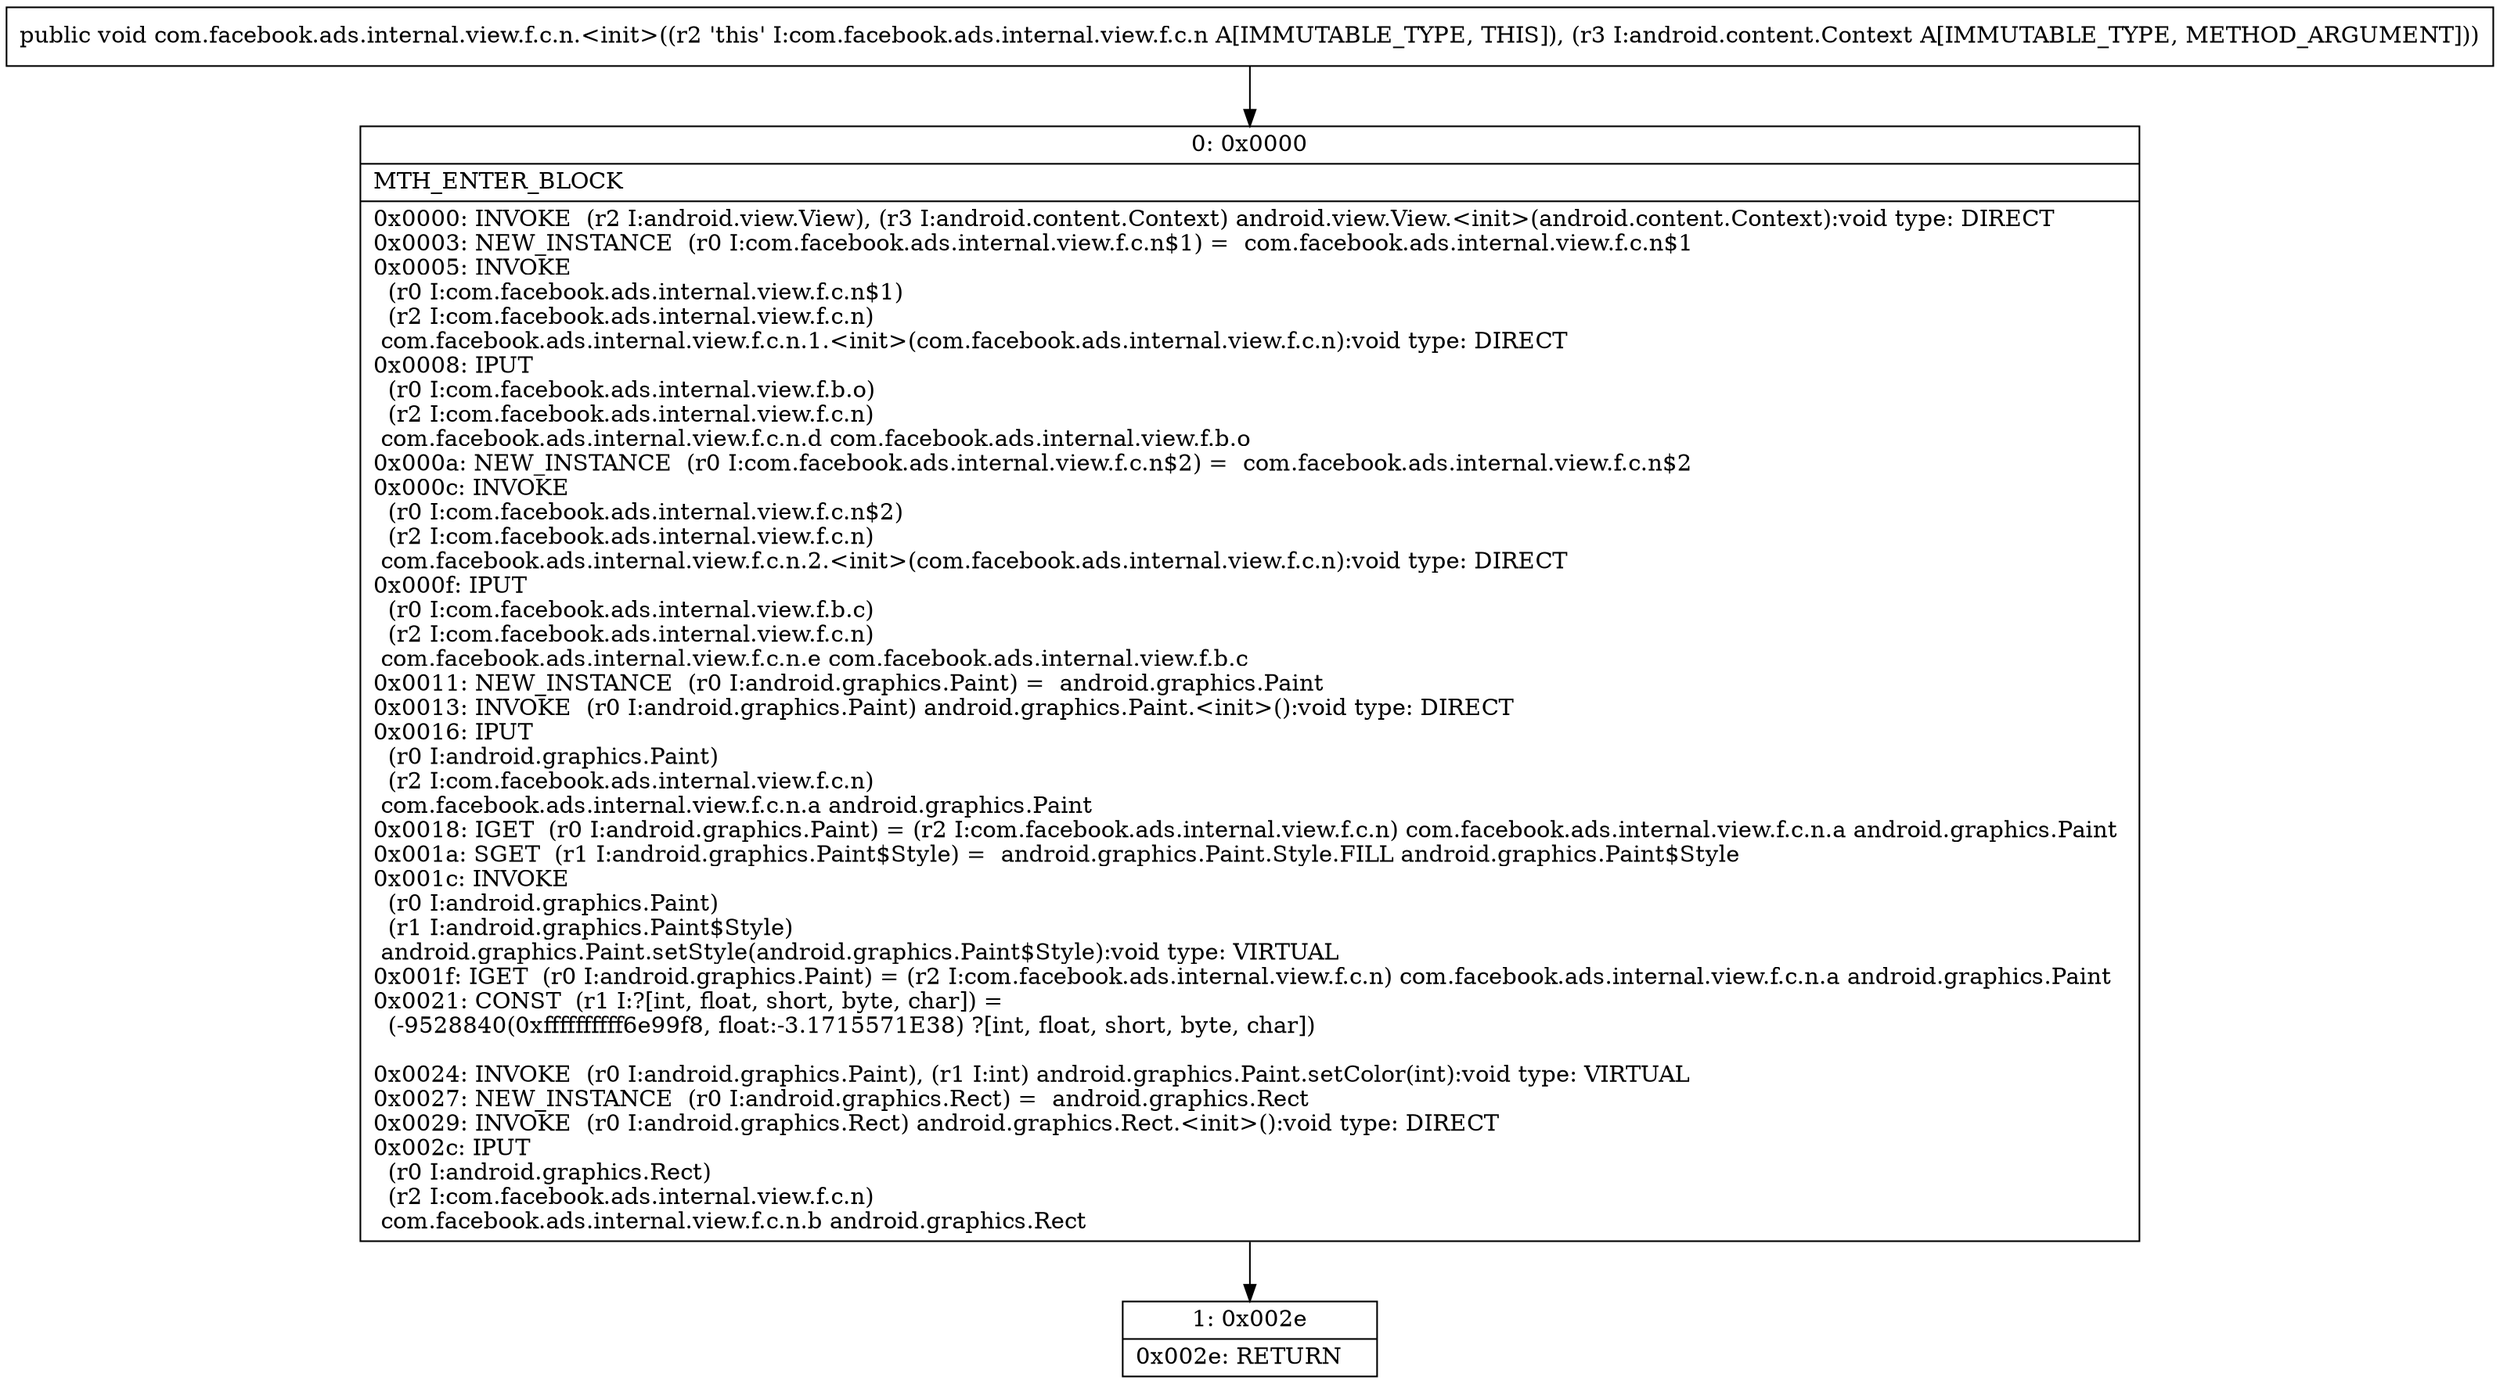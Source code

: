 digraph "CFG forcom.facebook.ads.internal.view.f.c.n.\<init\>(Landroid\/content\/Context;)V" {
Node_0 [shape=record,label="{0\:\ 0x0000|MTH_ENTER_BLOCK\l|0x0000: INVOKE  (r2 I:android.view.View), (r3 I:android.content.Context) android.view.View.\<init\>(android.content.Context):void type: DIRECT \l0x0003: NEW_INSTANCE  (r0 I:com.facebook.ads.internal.view.f.c.n$1) =  com.facebook.ads.internal.view.f.c.n$1 \l0x0005: INVOKE  \l  (r0 I:com.facebook.ads.internal.view.f.c.n$1)\l  (r2 I:com.facebook.ads.internal.view.f.c.n)\l com.facebook.ads.internal.view.f.c.n.1.\<init\>(com.facebook.ads.internal.view.f.c.n):void type: DIRECT \l0x0008: IPUT  \l  (r0 I:com.facebook.ads.internal.view.f.b.o)\l  (r2 I:com.facebook.ads.internal.view.f.c.n)\l com.facebook.ads.internal.view.f.c.n.d com.facebook.ads.internal.view.f.b.o \l0x000a: NEW_INSTANCE  (r0 I:com.facebook.ads.internal.view.f.c.n$2) =  com.facebook.ads.internal.view.f.c.n$2 \l0x000c: INVOKE  \l  (r0 I:com.facebook.ads.internal.view.f.c.n$2)\l  (r2 I:com.facebook.ads.internal.view.f.c.n)\l com.facebook.ads.internal.view.f.c.n.2.\<init\>(com.facebook.ads.internal.view.f.c.n):void type: DIRECT \l0x000f: IPUT  \l  (r0 I:com.facebook.ads.internal.view.f.b.c)\l  (r2 I:com.facebook.ads.internal.view.f.c.n)\l com.facebook.ads.internal.view.f.c.n.e com.facebook.ads.internal.view.f.b.c \l0x0011: NEW_INSTANCE  (r0 I:android.graphics.Paint) =  android.graphics.Paint \l0x0013: INVOKE  (r0 I:android.graphics.Paint) android.graphics.Paint.\<init\>():void type: DIRECT \l0x0016: IPUT  \l  (r0 I:android.graphics.Paint)\l  (r2 I:com.facebook.ads.internal.view.f.c.n)\l com.facebook.ads.internal.view.f.c.n.a android.graphics.Paint \l0x0018: IGET  (r0 I:android.graphics.Paint) = (r2 I:com.facebook.ads.internal.view.f.c.n) com.facebook.ads.internal.view.f.c.n.a android.graphics.Paint \l0x001a: SGET  (r1 I:android.graphics.Paint$Style) =  android.graphics.Paint.Style.FILL android.graphics.Paint$Style \l0x001c: INVOKE  \l  (r0 I:android.graphics.Paint)\l  (r1 I:android.graphics.Paint$Style)\l android.graphics.Paint.setStyle(android.graphics.Paint$Style):void type: VIRTUAL \l0x001f: IGET  (r0 I:android.graphics.Paint) = (r2 I:com.facebook.ads.internal.view.f.c.n) com.facebook.ads.internal.view.f.c.n.a android.graphics.Paint \l0x0021: CONST  (r1 I:?[int, float, short, byte, char]) = \l  (\-9528840(0xffffffffff6e99f8, float:\-3.1715571E38) ?[int, float, short, byte, char])\l \l0x0024: INVOKE  (r0 I:android.graphics.Paint), (r1 I:int) android.graphics.Paint.setColor(int):void type: VIRTUAL \l0x0027: NEW_INSTANCE  (r0 I:android.graphics.Rect) =  android.graphics.Rect \l0x0029: INVOKE  (r0 I:android.graphics.Rect) android.graphics.Rect.\<init\>():void type: DIRECT \l0x002c: IPUT  \l  (r0 I:android.graphics.Rect)\l  (r2 I:com.facebook.ads.internal.view.f.c.n)\l com.facebook.ads.internal.view.f.c.n.b android.graphics.Rect \l}"];
Node_1 [shape=record,label="{1\:\ 0x002e|0x002e: RETURN   \l}"];
MethodNode[shape=record,label="{public void com.facebook.ads.internal.view.f.c.n.\<init\>((r2 'this' I:com.facebook.ads.internal.view.f.c.n A[IMMUTABLE_TYPE, THIS]), (r3 I:android.content.Context A[IMMUTABLE_TYPE, METHOD_ARGUMENT])) }"];
MethodNode -> Node_0;
Node_0 -> Node_1;
}

